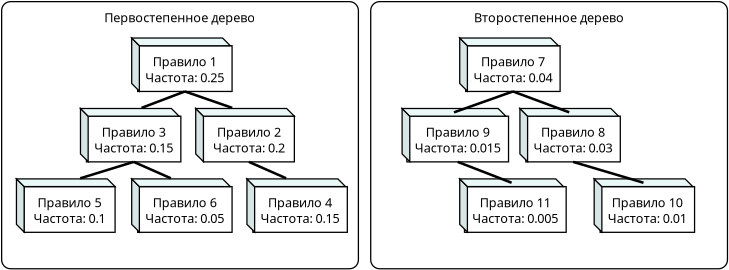 <?xml version="1.0" encoding="UTF-8"?>
<dia:diagram xmlns:dia="http://www.lysator.liu.se/~alla/dia/">
  <dia:layer name="New layer 1" visible="true" active="true">
    <dia:object type="Flowchart - Box" version="0" id="O0">
      <dia:attribute name="obj_pos">
        <dia:point val="39.244,26.558"/>
      </dia:attribute>
      <dia:attribute name="obj_bb">
        <dia:rectangle val="39.194,26.508;67.155,47.464"/>
      </dia:attribute>
      <dia:attribute name="elem_corner">
        <dia:point val="39.244,26.558"/>
      </dia:attribute>
      <dia:attribute name="elem_width">
        <dia:real val="27.86"/>
      </dia:attribute>
      <dia:attribute name="elem_height">
        <dia:real val="20.856"/>
      </dia:attribute>
      <dia:attribute name="border_width">
        <dia:real val="0.1"/>
      </dia:attribute>
      <dia:attribute name="show_background">
        <dia:boolean val="true"/>
      </dia:attribute>
      <dia:attribute name="corner_radius">
        <dia:real val="0.7"/>
      </dia:attribute>
      <dia:attribute name="padding">
        <dia:real val="0.5"/>
      </dia:attribute>
      <dia:attribute name="text">
        <dia:composite type="text">
          <dia:attribute name="string">
            <dia:string>#Первостепенное дерево














#</dia:string>
          </dia:attribute>
          <dia:attribute name="font">
            <dia:font family="Spectral" style="0" name="Courier"/>
          </dia:attribute>
          <dia:attribute name="height">
            <dia:real val="1.235"/>
          </dia:attribute>
          <dia:attribute name="pos">
            <dia:point val="53.174,28.154"/>
          </dia:attribute>
          <dia:attribute name="color">
            <dia:color val="#000000"/>
          </dia:attribute>
          <dia:attribute name="alignment">
            <dia:enum val="1"/>
          </dia:attribute>
        </dia:composite>
      </dia:attribute>
    </dia:object>
    <dia:object type="Flowchart - Box" version="0" id="O1">
      <dia:attribute name="obj_pos">
        <dia:point val="68.065,26.558"/>
      </dia:attribute>
      <dia:attribute name="obj_bb">
        <dia:rectangle val="68.015,26.508;95.975,47.464"/>
      </dia:attribute>
      <dia:attribute name="elem_corner">
        <dia:point val="68.065,26.558"/>
      </dia:attribute>
      <dia:attribute name="elem_width">
        <dia:real val="27.86"/>
      </dia:attribute>
      <dia:attribute name="elem_height">
        <dia:real val="20.856"/>
      </dia:attribute>
      <dia:attribute name="border_width">
        <dia:real val="0.1"/>
      </dia:attribute>
      <dia:attribute name="show_background">
        <dia:boolean val="true"/>
      </dia:attribute>
      <dia:attribute name="corner_radius">
        <dia:real val="0.7"/>
      </dia:attribute>
      <dia:attribute name="padding">
        <dia:real val="0.5"/>
      </dia:attribute>
      <dia:attribute name="text">
        <dia:composite type="text">
          <dia:attribute name="string">
            <dia:string>#Второстепенное дерево














#</dia:string>
          </dia:attribute>
          <dia:attribute name="font">
            <dia:font family="Spectral" style="0" name="Courier"/>
          </dia:attribute>
          <dia:attribute name="height">
            <dia:real val="1.235"/>
          </dia:attribute>
          <dia:attribute name="pos">
            <dia:point val="81.995,28.154"/>
          </dia:attribute>
          <dia:attribute name="color">
            <dia:color val="#000000"/>
          </dia:attribute>
          <dia:attribute name="alignment">
            <dia:enum val="1"/>
          </dia:attribute>
        </dia:composite>
      </dia:attribute>
    </dia:object>
  </dia:layer>
  <dia:layer name="Background" visible="true">
    <dia:group>
      <dia:object type="Flowchart - Box" version="0" id="O2">
        <dia:attribute name="obj_pos">
          <dia:point val="50,30"/>
        </dia:attribute>
        <dia:attribute name="obj_bb">
          <dia:rectangle val="49.95,29.95;57.152,33.619"/>
        </dia:attribute>
        <dia:attribute name="elem_corner">
          <dia:point val="50,30"/>
        </dia:attribute>
        <dia:attribute name="elem_width">
          <dia:real val="7.102"/>
        </dia:attribute>
        <dia:attribute name="elem_height">
          <dia:real val="3.569"/>
        </dia:attribute>
        <dia:attribute name="border_width">
          <dia:real val="0.1"/>
        </dia:attribute>
        <dia:attribute name="show_background">
          <dia:boolean val="true"/>
        </dia:attribute>
        <dia:attribute name="padding">
          <dia:real val="0.5"/>
        </dia:attribute>
        <dia:attribute name="text">
          <dia:composite type="text">
            <dia:attribute name="string">
              <dia:string>#Правило 1
Частота: 0.25#</dia:string>
            </dia:attribute>
            <dia:attribute name="font">
              <dia:font family="Spectral" style="0" name="Courier"/>
            </dia:attribute>
            <dia:attribute name="height">
              <dia:real val="1.235"/>
            </dia:attribute>
            <dia:attribute name="pos">
              <dia:point val="53.551,31.596"/>
            </dia:attribute>
            <dia:attribute name="color">
              <dia:color val="#000000"/>
            </dia:attribute>
            <dia:attribute name="alignment">
              <dia:enum val="1"/>
            </dia:attribute>
          </dia:composite>
        </dia:attribute>
      </dia:object>
      <dia:object type="Standard - Polygon" version="0" id="O3">
        <dia:attribute name="obj_pos">
          <dia:point val="50,33.55"/>
        </dia:attribute>
        <dia:attribute name="obj_bb">
          <dia:rectangle val="49.35,29.279;50.05,33.671"/>
        </dia:attribute>
        <dia:attribute name="poly_points">
          <dia:point val="50,33.55"/>
          <dia:point val="49.4,32.95"/>
          <dia:point val="49.4,29.4"/>
          <dia:point val="50,30"/>
        </dia:attribute>
        <dia:attribute name="line_width">
          <dia:real val="0.1"/>
        </dia:attribute>
        <dia:attribute name="inner_color">
          <dia:color val="#d8e5e5"/>
        </dia:attribute>
        <dia:attribute name="show_background">
          <dia:boolean val="true"/>
        </dia:attribute>
      </dia:object>
      <dia:object type="Standard - Polygon" version="0" id="O4">
        <dia:attribute name="obj_pos">
          <dia:point val="50,30"/>
        </dia:attribute>
        <dia:attribute name="obj_bb">
          <dia:rectangle val="49.279,29.35;57.221,30.05"/>
        </dia:attribute>
        <dia:attribute name="poly_points">
          <dia:point val="50,30"/>
          <dia:point val="57.1,30"/>
          <dia:point val="56.5,29.4"/>
          <dia:point val="49.4,29.4"/>
        </dia:attribute>
        <dia:attribute name="line_width">
          <dia:real val="0.1"/>
        </dia:attribute>
        <dia:attribute name="inner_color">
          <dia:color val="#eaf8f8"/>
        </dia:attribute>
        <dia:attribute name="show_background">
          <dia:boolean val="true"/>
        </dia:attribute>
      </dia:object>
    </dia:group>
    <dia:group>
      <dia:object type="Flowchart - Box" version="0" id="O5">
        <dia:attribute name="obj_pos">
          <dia:point val="46,35.5"/>
        </dia:attribute>
        <dia:attribute name="obj_bb">
          <dia:rectangle val="45.95,35.45;53.152,39.119"/>
        </dia:attribute>
        <dia:attribute name="elem_corner">
          <dia:point val="46,35.5"/>
        </dia:attribute>
        <dia:attribute name="elem_width">
          <dia:real val="7.102"/>
        </dia:attribute>
        <dia:attribute name="elem_height">
          <dia:real val="3.569"/>
        </dia:attribute>
        <dia:attribute name="border_width">
          <dia:real val="0.1"/>
        </dia:attribute>
        <dia:attribute name="show_background">
          <dia:boolean val="true"/>
        </dia:attribute>
        <dia:attribute name="padding">
          <dia:real val="0.5"/>
        </dia:attribute>
        <dia:attribute name="text">
          <dia:composite type="text">
            <dia:attribute name="string">
              <dia:string>#Правило 3
Частота: 0.15#</dia:string>
            </dia:attribute>
            <dia:attribute name="font">
              <dia:font family="Spectral" style="0" name="Courier"/>
            </dia:attribute>
            <dia:attribute name="height">
              <dia:real val="1.235"/>
            </dia:attribute>
            <dia:attribute name="pos">
              <dia:point val="49.551,37.096"/>
            </dia:attribute>
            <dia:attribute name="color">
              <dia:color val="#000000"/>
            </dia:attribute>
            <dia:attribute name="alignment">
              <dia:enum val="1"/>
            </dia:attribute>
          </dia:composite>
        </dia:attribute>
      </dia:object>
      <dia:object type="Standard - Polygon" version="0" id="O6">
        <dia:attribute name="obj_pos">
          <dia:point val="46,39.05"/>
        </dia:attribute>
        <dia:attribute name="obj_bb">
          <dia:rectangle val="45.35,34.779;46.05,39.171"/>
        </dia:attribute>
        <dia:attribute name="poly_points">
          <dia:point val="46,39.05"/>
          <dia:point val="45.4,38.45"/>
          <dia:point val="45.4,34.9"/>
          <dia:point val="46,35.5"/>
        </dia:attribute>
        <dia:attribute name="line_width">
          <dia:real val="0.1"/>
        </dia:attribute>
        <dia:attribute name="inner_color">
          <dia:color val="#d8e5e5"/>
        </dia:attribute>
        <dia:attribute name="show_background">
          <dia:boolean val="true"/>
        </dia:attribute>
      </dia:object>
      <dia:object type="Standard - Polygon" version="0" id="O7">
        <dia:attribute name="obj_pos">
          <dia:point val="46,35.5"/>
        </dia:attribute>
        <dia:attribute name="obj_bb">
          <dia:rectangle val="45.279,34.85;53.221,35.55"/>
        </dia:attribute>
        <dia:attribute name="poly_points">
          <dia:point val="46,35.5"/>
          <dia:point val="53.1,35.5"/>
          <dia:point val="52.5,34.9"/>
          <dia:point val="45.4,34.9"/>
        </dia:attribute>
        <dia:attribute name="line_width">
          <dia:real val="0.1"/>
        </dia:attribute>
        <dia:attribute name="inner_color">
          <dia:color val="#eaf8f8"/>
        </dia:attribute>
        <dia:attribute name="show_background">
          <dia:boolean val="true"/>
        </dia:attribute>
      </dia:object>
    </dia:group>
    <dia:group>
      <dia:object type="Flowchart - Box" version="0" id="O8">
        <dia:attribute name="obj_pos">
          <dia:point val="55,35.5"/>
        </dia:attribute>
        <dia:attribute name="obj_bb">
          <dia:rectangle val="54.95,35.45;62.152,39.119"/>
        </dia:attribute>
        <dia:attribute name="elem_corner">
          <dia:point val="55,35.5"/>
        </dia:attribute>
        <dia:attribute name="elem_width">
          <dia:real val="7.102"/>
        </dia:attribute>
        <dia:attribute name="elem_height">
          <dia:real val="3.569"/>
        </dia:attribute>
        <dia:attribute name="border_width">
          <dia:real val="0.1"/>
        </dia:attribute>
        <dia:attribute name="show_background">
          <dia:boolean val="true"/>
        </dia:attribute>
        <dia:attribute name="padding">
          <dia:real val="0.5"/>
        </dia:attribute>
        <dia:attribute name="text">
          <dia:composite type="text">
            <dia:attribute name="string">
              <dia:string>#Правило 2
Частота: 0.2#</dia:string>
            </dia:attribute>
            <dia:attribute name="font">
              <dia:font family="Spectral" style="0" name="Courier"/>
            </dia:attribute>
            <dia:attribute name="height">
              <dia:real val="1.235"/>
            </dia:attribute>
            <dia:attribute name="pos">
              <dia:point val="58.551,37.096"/>
            </dia:attribute>
            <dia:attribute name="color">
              <dia:color val="#000000"/>
            </dia:attribute>
            <dia:attribute name="alignment">
              <dia:enum val="1"/>
            </dia:attribute>
          </dia:composite>
        </dia:attribute>
      </dia:object>
      <dia:object type="Standard - Polygon" version="0" id="O9">
        <dia:attribute name="obj_pos">
          <dia:point val="55,39.05"/>
        </dia:attribute>
        <dia:attribute name="obj_bb">
          <dia:rectangle val="54.35,34.779;55.05,39.171"/>
        </dia:attribute>
        <dia:attribute name="poly_points">
          <dia:point val="55,39.05"/>
          <dia:point val="54.4,38.45"/>
          <dia:point val="54.4,34.9"/>
          <dia:point val="55,35.5"/>
        </dia:attribute>
        <dia:attribute name="line_width">
          <dia:real val="0.1"/>
        </dia:attribute>
        <dia:attribute name="inner_color">
          <dia:color val="#d8e5e5"/>
        </dia:attribute>
        <dia:attribute name="show_background">
          <dia:boolean val="true"/>
        </dia:attribute>
      </dia:object>
      <dia:object type="Standard - Polygon" version="0" id="O10">
        <dia:attribute name="obj_pos">
          <dia:point val="55,35.5"/>
        </dia:attribute>
        <dia:attribute name="obj_bb">
          <dia:rectangle val="54.279,34.85;62.221,35.55"/>
        </dia:attribute>
        <dia:attribute name="poly_points">
          <dia:point val="55,35.5"/>
          <dia:point val="62.1,35.5"/>
          <dia:point val="61.5,34.9"/>
          <dia:point val="54.4,34.9"/>
        </dia:attribute>
        <dia:attribute name="line_width">
          <dia:real val="0.1"/>
        </dia:attribute>
        <dia:attribute name="inner_color">
          <dia:color val="#eaf8f8"/>
        </dia:attribute>
        <dia:attribute name="show_background">
          <dia:boolean val="true"/>
        </dia:attribute>
      </dia:object>
    </dia:group>
    <dia:group>
      <dia:object type="Flowchart - Box" version="0" id="O11">
        <dia:attribute name="obj_pos">
          <dia:point val="41,41"/>
        </dia:attribute>
        <dia:attribute name="obj_bb">
          <dia:rectangle val="40.95,40.95;48.152,44.619"/>
        </dia:attribute>
        <dia:attribute name="elem_corner">
          <dia:point val="41,41"/>
        </dia:attribute>
        <dia:attribute name="elem_width">
          <dia:real val="7.102"/>
        </dia:attribute>
        <dia:attribute name="elem_height">
          <dia:real val="3.569"/>
        </dia:attribute>
        <dia:attribute name="border_width">
          <dia:real val="0.1"/>
        </dia:attribute>
        <dia:attribute name="show_background">
          <dia:boolean val="true"/>
        </dia:attribute>
        <dia:attribute name="padding">
          <dia:real val="0.5"/>
        </dia:attribute>
        <dia:attribute name="text">
          <dia:composite type="text">
            <dia:attribute name="string">
              <dia:string>#Правило 5
Частота: 0.1#</dia:string>
            </dia:attribute>
            <dia:attribute name="font">
              <dia:font family="Spectral" style="0" name="Courier"/>
            </dia:attribute>
            <dia:attribute name="height">
              <dia:real val="1.235"/>
            </dia:attribute>
            <dia:attribute name="pos">
              <dia:point val="44.551,42.596"/>
            </dia:attribute>
            <dia:attribute name="color">
              <dia:color val="#000000"/>
            </dia:attribute>
            <dia:attribute name="alignment">
              <dia:enum val="1"/>
            </dia:attribute>
          </dia:composite>
        </dia:attribute>
      </dia:object>
      <dia:object type="Standard - Polygon" version="0" id="O12">
        <dia:attribute name="obj_pos">
          <dia:point val="41,44.55"/>
        </dia:attribute>
        <dia:attribute name="obj_bb">
          <dia:rectangle val="40.35,40.279;41.05,44.671"/>
        </dia:attribute>
        <dia:attribute name="poly_points">
          <dia:point val="41,44.55"/>
          <dia:point val="40.4,43.95"/>
          <dia:point val="40.4,40.4"/>
          <dia:point val="41,41"/>
        </dia:attribute>
        <dia:attribute name="line_width">
          <dia:real val="0.1"/>
        </dia:attribute>
        <dia:attribute name="inner_color">
          <dia:color val="#d8e5e5"/>
        </dia:attribute>
        <dia:attribute name="show_background">
          <dia:boolean val="true"/>
        </dia:attribute>
      </dia:object>
      <dia:object type="Standard - Polygon" version="0" id="O13">
        <dia:attribute name="obj_pos">
          <dia:point val="41,41"/>
        </dia:attribute>
        <dia:attribute name="obj_bb">
          <dia:rectangle val="40.279,40.35;48.221,41.05"/>
        </dia:attribute>
        <dia:attribute name="poly_points">
          <dia:point val="41,41"/>
          <dia:point val="48.1,41"/>
          <dia:point val="47.5,40.4"/>
          <dia:point val="40.4,40.4"/>
        </dia:attribute>
        <dia:attribute name="line_width">
          <dia:real val="0.1"/>
        </dia:attribute>
        <dia:attribute name="inner_color">
          <dia:color val="#eaf8f8"/>
        </dia:attribute>
        <dia:attribute name="show_background">
          <dia:boolean val="true"/>
        </dia:attribute>
      </dia:object>
    </dia:group>
    <dia:object type="Flowchart - Box" version="0" id="O14">
      <dia:attribute name="obj_pos">
        <dia:point val="50,41"/>
      </dia:attribute>
      <dia:attribute name="obj_bb">
        <dia:rectangle val="49.95,40.95;57.152,44.619"/>
      </dia:attribute>
      <dia:attribute name="elem_corner">
        <dia:point val="50,41"/>
      </dia:attribute>
      <dia:attribute name="elem_width">
        <dia:real val="7.102"/>
      </dia:attribute>
      <dia:attribute name="elem_height">
        <dia:real val="3.569"/>
      </dia:attribute>
      <dia:attribute name="border_width">
        <dia:real val="0.1"/>
      </dia:attribute>
      <dia:attribute name="show_background">
        <dia:boolean val="true"/>
      </dia:attribute>
      <dia:attribute name="padding">
        <dia:real val="0.5"/>
      </dia:attribute>
      <dia:attribute name="text">
        <dia:composite type="text">
          <dia:attribute name="string">
            <dia:string>#Правило 6
Частота: 0.05#</dia:string>
          </dia:attribute>
          <dia:attribute name="font">
            <dia:font family="Spectral" style="0" name="Courier"/>
          </dia:attribute>
          <dia:attribute name="height">
            <dia:real val="1.235"/>
          </dia:attribute>
          <dia:attribute name="pos">
            <dia:point val="53.551,42.596"/>
          </dia:attribute>
          <dia:attribute name="color">
            <dia:color val="#000000"/>
          </dia:attribute>
          <dia:attribute name="alignment">
            <dia:enum val="1"/>
          </dia:attribute>
        </dia:composite>
      </dia:attribute>
    </dia:object>
    <dia:object type="Standard - Polygon" version="0" id="O15">
      <dia:attribute name="obj_pos">
        <dia:point val="50,44.55"/>
      </dia:attribute>
      <dia:attribute name="obj_bb">
        <dia:rectangle val="49.35,40.279;50.05,44.671"/>
      </dia:attribute>
      <dia:attribute name="poly_points">
        <dia:point val="50,44.55"/>
        <dia:point val="49.4,43.95"/>
        <dia:point val="49.4,40.4"/>
        <dia:point val="50,41"/>
      </dia:attribute>
      <dia:attribute name="line_width">
        <dia:real val="0.1"/>
      </dia:attribute>
      <dia:attribute name="inner_color">
        <dia:color val="#d8e5e5"/>
      </dia:attribute>
      <dia:attribute name="show_background">
        <dia:boolean val="true"/>
      </dia:attribute>
    </dia:object>
    <dia:object type="Standard - Polygon" version="0" id="O16">
      <dia:attribute name="obj_pos">
        <dia:point val="50,41"/>
      </dia:attribute>
      <dia:attribute name="obj_bb">
        <dia:rectangle val="49.279,40.35;57.221,41.05"/>
      </dia:attribute>
      <dia:attribute name="poly_points">
        <dia:point val="50,41"/>
        <dia:point val="57.1,41"/>
        <dia:point val="56.5,40.4"/>
        <dia:point val="49.4,40.4"/>
      </dia:attribute>
      <dia:attribute name="line_width">
        <dia:real val="0.1"/>
      </dia:attribute>
      <dia:attribute name="inner_color">
        <dia:color val="#eaf8f8"/>
      </dia:attribute>
      <dia:attribute name="show_background">
        <dia:boolean val="true"/>
      </dia:attribute>
    </dia:object>
    <dia:group>
      <dia:object type="Flowchart - Box" version="0" id="O17">
        <dia:attribute name="obj_pos">
          <dia:point val="59,41"/>
        </dia:attribute>
        <dia:attribute name="obj_bb">
          <dia:rectangle val="58.95,40.95;66.152,44.619"/>
        </dia:attribute>
        <dia:attribute name="elem_corner">
          <dia:point val="59,41"/>
        </dia:attribute>
        <dia:attribute name="elem_width">
          <dia:real val="7.102"/>
        </dia:attribute>
        <dia:attribute name="elem_height">
          <dia:real val="3.569"/>
        </dia:attribute>
        <dia:attribute name="border_width">
          <dia:real val="0.1"/>
        </dia:attribute>
        <dia:attribute name="show_background">
          <dia:boolean val="true"/>
        </dia:attribute>
        <dia:attribute name="padding">
          <dia:real val="0.5"/>
        </dia:attribute>
        <dia:attribute name="text">
          <dia:composite type="text">
            <dia:attribute name="string">
              <dia:string>#Правило 4
Частота: 0.15#</dia:string>
            </dia:attribute>
            <dia:attribute name="font">
              <dia:font family="Spectral" style="0" name="Courier"/>
            </dia:attribute>
            <dia:attribute name="height">
              <dia:real val="1.235"/>
            </dia:attribute>
            <dia:attribute name="pos">
              <dia:point val="62.551,42.596"/>
            </dia:attribute>
            <dia:attribute name="color">
              <dia:color val="#000000"/>
            </dia:attribute>
            <dia:attribute name="alignment">
              <dia:enum val="1"/>
            </dia:attribute>
          </dia:composite>
        </dia:attribute>
      </dia:object>
      <dia:object type="Standard - Polygon" version="0" id="O18">
        <dia:attribute name="obj_pos">
          <dia:point val="59,44.55"/>
        </dia:attribute>
        <dia:attribute name="obj_bb">
          <dia:rectangle val="58.35,40.279;59.05,44.671"/>
        </dia:attribute>
        <dia:attribute name="poly_points">
          <dia:point val="59,44.55"/>
          <dia:point val="58.4,43.95"/>
          <dia:point val="58.4,40.4"/>
          <dia:point val="59,41"/>
        </dia:attribute>
        <dia:attribute name="line_width">
          <dia:real val="0.1"/>
        </dia:attribute>
        <dia:attribute name="inner_color">
          <dia:color val="#d8e5e5"/>
        </dia:attribute>
        <dia:attribute name="show_background">
          <dia:boolean val="true"/>
        </dia:attribute>
      </dia:object>
      <dia:object type="Standard - Polygon" version="0" id="O19">
        <dia:attribute name="obj_pos">
          <dia:point val="59,41"/>
        </dia:attribute>
        <dia:attribute name="obj_bb">
          <dia:rectangle val="58.279,40.35;66.221,41.05"/>
        </dia:attribute>
        <dia:attribute name="poly_points">
          <dia:point val="59,41"/>
          <dia:point val="66.1,41"/>
          <dia:point val="65.5,40.4"/>
          <dia:point val="58.4,40.4"/>
        </dia:attribute>
        <dia:attribute name="line_width">
          <dia:real val="0.1"/>
        </dia:attribute>
        <dia:attribute name="inner_color">
          <dia:color val="#eaf8f8"/>
        </dia:attribute>
        <dia:attribute name="show_background">
          <dia:boolean val="true"/>
        </dia:attribute>
      </dia:object>
    </dia:group>
    <dia:group>
      <dia:object type="Flowchart - Box" version="0" id="O20">
        <dia:attribute name="obj_pos">
          <dia:point val="75.616,41"/>
        </dia:attribute>
        <dia:attribute name="obj_bb">
          <dia:rectangle val="75.566,40.95;83.148,44.619"/>
        </dia:attribute>
        <dia:attribute name="elem_corner">
          <dia:point val="75.616,41"/>
        </dia:attribute>
        <dia:attribute name="elem_width">
          <dia:real val="7.483"/>
        </dia:attribute>
        <dia:attribute name="elem_height">
          <dia:real val="3.569"/>
        </dia:attribute>
        <dia:attribute name="border_width">
          <dia:real val="0.1"/>
        </dia:attribute>
        <dia:attribute name="show_background">
          <dia:boolean val="true"/>
        </dia:attribute>
        <dia:attribute name="padding">
          <dia:real val="0.5"/>
        </dia:attribute>
        <dia:attribute name="text">
          <dia:composite type="text">
            <dia:attribute name="string">
              <dia:string>#Правило 11
Частота: 0.005#</dia:string>
            </dia:attribute>
            <dia:attribute name="font">
              <dia:font family="Spectral" style="0" name="Courier"/>
            </dia:attribute>
            <dia:attribute name="height">
              <dia:real val="1.235"/>
            </dia:attribute>
            <dia:attribute name="pos">
              <dia:point val="79.357,42.596"/>
            </dia:attribute>
            <dia:attribute name="color">
              <dia:color val="#000000"/>
            </dia:attribute>
            <dia:attribute name="alignment">
              <dia:enum val="1"/>
            </dia:attribute>
          </dia:composite>
        </dia:attribute>
      </dia:object>
      <dia:object type="Standard - Polygon" version="0" id="O21">
        <dia:attribute name="obj_pos">
          <dia:point val="75.616,44.55"/>
        </dia:attribute>
        <dia:attribute name="obj_bb">
          <dia:rectangle val="74.966,40.279;75.666,44.671"/>
        </dia:attribute>
        <dia:attribute name="poly_points">
          <dia:point val="75.616,44.55"/>
          <dia:point val="75.016,43.95"/>
          <dia:point val="75.016,40.4"/>
          <dia:point val="75.616,41"/>
        </dia:attribute>
        <dia:attribute name="line_width">
          <dia:real val="0.1"/>
        </dia:attribute>
        <dia:attribute name="inner_color">
          <dia:color val="#d8e5e5"/>
        </dia:attribute>
        <dia:attribute name="show_background">
          <dia:boolean val="true"/>
        </dia:attribute>
      </dia:object>
      <dia:object type="Standard - Polygon" version="0" id="O22">
        <dia:attribute name="obj_pos">
          <dia:point val="75.616,41"/>
        </dia:attribute>
        <dia:attribute name="obj_bb">
          <dia:rectangle val="74.895,40.35;83.236,41.05"/>
        </dia:attribute>
        <dia:attribute name="poly_points">
          <dia:point val="75.616,41"/>
          <dia:point val="83.116,41"/>
          <dia:point val="82.516,40.4"/>
          <dia:point val="75.016,40.4"/>
        </dia:attribute>
        <dia:attribute name="line_width">
          <dia:real val="0.1"/>
        </dia:attribute>
        <dia:attribute name="inner_color">
          <dia:color val="#eaf8f8"/>
        </dia:attribute>
        <dia:attribute name="show_background">
          <dia:boolean val="true"/>
        </dia:attribute>
      </dia:object>
    </dia:group>
    <dia:group>
      <dia:object type="Flowchart - Box" version="0" id="O23">
        <dia:attribute name="obj_pos">
          <dia:point val="86.116,41"/>
        </dia:attribute>
        <dia:attribute name="obj_bb">
          <dia:rectangle val="86.066,40.95;93.268,44.619"/>
        </dia:attribute>
        <dia:attribute name="elem_corner">
          <dia:point val="86.116,41"/>
        </dia:attribute>
        <dia:attribute name="elem_width">
          <dia:real val="7.102"/>
        </dia:attribute>
        <dia:attribute name="elem_height">
          <dia:real val="3.569"/>
        </dia:attribute>
        <dia:attribute name="border_width">
          <dia:real val="0.1"/>
        </dia:attribute>
        <dia:attribute name="show_background">
          <dia:boolean val="true"/>
        </dia:attribute>
        <dia:attribute name="padding">
          <dia:real val="0.5"/>
        </dia:attribute>
        <dia:attribute name="text">
          <dia:composite type="text">
            <dia:attribute name="string">
              <dia:string>#Правило 10
Частота: 0.01#</dia:string>
            </dia:attribute>
            <dia:attribute name="font">
              <dia:font family="Spectral" style="0" name="Courier"/>
            </dia:attribute>
            <dia:attribute name="height">
              <dia:real val="1.235"/>
            </dia:attribute>
            <dia:attribute name="pos">
              <dia:point val="89.667,42.596"/>
            </dia:attribute>
            <dia:attribute name="color">
              <dia:color val="#000000"/>
            </dia:attribute>
            <dia:attribute name="alignment">
              <dia:enum val="1"/>
            </dia:attribute>
          </dia:composite>
        </dia:attribute>
      </dia:object>
      <dia:object type="Standard - Polygon" version="0" id="O24">
        <dia:attribute name="obj_pos">
          <dia:point val="86.116,44.55"/>
        </dia:attribute>
        <dia:attribute name="obj_bb">
          <dia:rectangle val="85.466,40.279;86.166,44.671"/>
        </dia:attribute>
        <dia:attribute name="poly_points">
          <dia:point val="86.116,44.55"/>
          <dia:point val="85.516,43.95"/>
          <dia:point val="85.516,40.4"/>
          <dia:point val="86.116,41"/>
        </dia:attribute>
        <dia:attribute name="line_width">
          <dia:real val="0.1"/>
        </dia:attribute>
        <dia:attribute name="inner_color">
          <dia:color val="#d8e5e5"/>
        </dia:attribute>
        <dia:attribute name="show_background">
          <dia:boolean val="true"/>
        </dia:attribute>
      </dia:object>
      <dia:object type="Standard - Polygon" version="0" id="O25">
        <dia:attribute name="obj_pos">
          <dia:point val="86.116,41"/>
        </dia:attribute>
        <dia:attribute name="obj_bb">
          <dia:rectangle val="85.395,40.35;93.336,41.05"/>
        </dia:attribute>
        <dia:attribute name="poly_points">
          <dia:point val="86.116,41"/>
          <dia:point val="93.216,41"/>
          <dia:point val="92.616,40.4"/>
          <dia:point val="85.516,40.4"/>
        </dia:attribute>
        <dia:attribute name="line_width">
          <dia:real val="0.1"/>
        </dia:attribute>
        <dia:attribute name="inner_color">
          <dia:color val="#eaf8f8"/>
        </dia:attribute>
        <dia:attribute name="show_background">
          <dia:boolean val="true"/>
        </dia:attribute>
      </dia:object>
    </dia:group>
    <dia:group>
      <dia:object type="Flowchart - Box" version="0" id="O26">
        <dia:attribute name="obj_pos">
          <dia:point val="80.316,35.5"/>
        </dia:attribute>
        <dia:attribute name="obj_bb">
          <dia:rectangle val="80.266,35.45;87.468,39.119"/>
        </dia:attribute>
        <dia:attribute name="elem_corner">
          <dia:point val="80.316,35.5"/>
        </dia:attribute>
        <dia:attribute name="elem_width">
          <dia:real val="7.102"/>
        </dia:attribute>
        <dia:attribute name="elem_height">
          <dia:real val="3.569"/>
        </dia:attribute>
        <dia:attribute name="border_width">
          <dia:real val="0.1"/>
        </dia:attribute>
        <dia:attribute name="show_background">
          <dia:boolean val="true"/>
        </dia:attribute>
        <dia:attribute name="padding">
          <dia:real val="0.5"/>
        </dia:attribute>
        <dia:attribute name="text">
          <dia:composite type="text">
            <dia:attribute name="string">
              <dia:string>#Правило 8
Частота: 0.03#</dia:string>
            </dia:attribute>
            <dia:attribute name="font">
              <dia:font family="Spectral" style="0" name="Courier"/>
            </dia:attribute>
            <dia:attribute name="height">
              <dia:real val="1.235"/>
            </dia:attribute>
            <dia:attribute name="pos">
              <dia:point val="83.867,37.096"/>
            </dia:attribute>
            <dia:attribute name="color">
              <dia:color val="#000000"/>
            </dia:attribute>
            <dia:attribute name="alignment">
              <dia:enum val="1"/>
            </dia:attribute>
          </dia:composite>
        </dia:attribute>
      </dia:object>
      <dia:object type="Standard - Polygon" version="0" id="O27">
        <dia:attribute name="obj_pos">
          <dia:point val="80.316,39.05"/>
        </dia:attribute>
        <dia:attribute name="obj_bb">
          <dia:rectangle val="79.666,34.779;80.366,39.171"/>
        </dia:attribute>
        <dia:attribute name="poly_points">
          <dia:point val="80.316,39.05"/>
          <dia:point val="79.716,38.45"/>
          <dia:point val="79.716,34.9"/>
          <dia:point val="80.316,35.5"/>
        </dia:attribute>
        <dia:attribute name="line_width">
          <dia:real val="0.1"/>
        </dia:attribute>
        <dia:attribute name="inner_color">
          <dia:color val="#d8e5e5"/>
        </dia:attribute>
        <dia:attribute name="show_background">
          <dia:boolean val="true"/>
        </dia:attribute>
      </dia:object>
      <dia:object type="Standard - Polygon" version="0" id="O28">
        <dia:attribute name="obj_pos">
          <dia:point val="80.316,35.5"/>
        </dia:attribute>
        <dia:attribute name="obj_bb">
          <dia:rectangle val="79.595,34.85;87.536,35.55"/>
        </dia:attribute>
        <dia:attribute name="poly_points">
          <dia:point val="80.316,35.5"/>
          <dia:point val="87.416,35.5"/>
          <dia:point val="86.816,34.9"/>
          <dia:point val="79.716,34.9"/>
        </dia:attribute>
        <dia:attribute name="line_width">
          <dia:real val="0.1"/>
        </dia:attribute>
        <dia:attribute name="inner_color">
          <dia:color val="#eaf8f8"/>
        </dia:attribute>
        <dia:attribute name="show_background">
          <dia:boolean val="true"/>
        </dia:attribute>
      </dia:object>
    </dia:group>
    <dia:group>
      <dia:object type="Flowchart - Box" version="0" id="O29">
        <dia:attribute name="obj_pos">
          <dia:point val="71.116,35.5"/>
        </dia:attribute>
        <dia:attribute name="obj_bb">
          <dia:rectangle val="71.066,35.45;78.648,39.119"/>
        </dia:attribute>
        <dia:attribute name="elem_corner">
          <dia:point val="71.116,35.5"/>
        </dia:attribute>
        <dia:attribute name="elem_width">
          <dia:real val="7.483"/>
        </dia:attribute>
        <dia:attribute name="elem_height">
          <dia:real val="3.569"/>
        </dia:attribute>
        <dia:attribute name="border_width">
          <dia:real val="0.1"/>
        </dia:attribute>
        <dia:attribute name="show_background">
          <dia:boolean val="true"/>
        </dia:attribute>
        <dia:attribute name="padding">
          <dia:real val="0.5"/>
        </dia:attribute>
        <dia:attribute name="text">
          <dia:composite type="text">
            <dia:attribute name="string">
              <dia:string>#Правило 9
Частота: 0.015#</dia:string>
            </dia:attribute>
            <dia:attribute name="font">
              <dia:font family="Spectral" style="0" name="Courier"/>
            </dia:attribute>
            <dia:attribute name="height">
              <dia:real val="1.235"/>
            </dia:attribute>
            <dia:attribute name="pos">
              <dia:point val="74.857,37.096"/>
            </dia:attribute>
            <dia:attribute name="color">
              <dia:color val="#000000"/>
            </dia:attribute>
            <dia:attribute name="alignment">
              <dia:enum val="1"/>
            </dia:attribute>
          </dia:composite>
        </dia:attribute>
      </dia:object>
      <dia:object type="Standard - Polygon" version="0" id="O30">
        <dia:attribute name="obj_pos">
          <dia:point val="71.116,39.05"/>
        </dia:attribute>
        <dia:attribute name="obj_bb">
          <dia:rectangle val="70.466,34.779;71.166,39.171"/>
        </dia:attribute>
        <dia:attribute name="poly_points">
          <dia:point val="71.116,39.05"/>
          <dia:point val="70.516,38.45"/>
          <dia:point val="70.516,34.9"/>
          <dia:point val="71.116,35.5"/>
        </dia:attribute>
        <dia:attribute name="line_width">
          <dia:real val="0.1"/>
        </dia:attribute>
        <dia:attribute name="inner_color">
          <dia:color val="#d8e5e5"/>
        </dia:attribute>
        <dia:attribute name="show_background">
          <dia:boolean val="true"/>
        </dia:attribute>
      </dia:object>
      <dia:object type="Standard - Polygon" version="0" id="O31">
        <dia:attribute name="obj_pos">
          <dia:point val="71.116,35.5"/>
        </dia:attribute>
        <dia:attribute name="obj_bb">
          <dia:rectangle val="70.395,34.85;78.736,35.55"/>
        </dia:attribute>
        <dia:attribute name="poly_points">
          <dia:point val="71.116,35.5"/>
          <dia:point val="78.616,35.5"/>
          <dia:point val="78.016,34.9"/>
          <dia:point val="70.516,34.9"/>
        </dia:attribute>
        <dia:attribute name="line_width">
          <dia:real val="0.1"/>
        </dia:attribute>
        <dia:attribute name="inner_color">
          <dia:color val="#eaf8f8"/>
        </dia:attribute>
        <dia:attribute name="show_background">
          <dia:boolean val="true"/>
        </dia:attribute>
      </dia:object>
    </dia:group>
    <dia:group>
      <dia:object type="Flowchart - Box" version="0" id="O32">
        <dia:attribute name="obj_pos">
          <dia:point val="75.616,30"/>
        </dia:attribute>
        <dia:attribute name="obj_bb">
          <dia:rectangle val="75.566,29.95;82.768,33.619"/>
        </dia:attribute>
        <dia:attribute name="elem_corner">
          <dia:point val="75.616,30"/>
        </dia:attribute>
        <dia:attribute name="elem_width">
          <dia:real val="7.102"/>
        </dia:attribute>
        <dia:attribute name="elem_height">
          <dia:real val="3.569"/>
        </dia:attribute>
        <dia:attribute name="border_width">
          <dia:real val="0.1"/>
        </dia:attribute>
        <dia:attribute name="show_background">
          <dia:boolean val="true"/>
        </dia:attribute>
        <dia:attribute name="padding">
          <dia:real val="0.5"/>
        </dia:attribute>
        <dia:attribute name="text">
          <dia:composite type="text">
            <dia:attribute name="string">
              <dia:string>#Правило 7
Частота: 0.04#</dia:string>
            </dia:attribute>
            <dia:attribute name="font">
              <dia:font family="Spectral" style="0" name="Courier"/>
            </dia:attribute>
            <dia:attribute name="height">
              <dia:real val="1.235"/>
            </dia:attribute>
            <dia:attribute name="pos">
              <dia:point val="79.167,31.596"/>
            </dia:attribute>
            <dia:attribute name="color">
              <dia:color val="#000000"/>
            </dia:attribute>
            <dia:attribute name="alignment">
              <dia:enum val="1"/>
            </dia:attribute>
          </dia:composite>
        </dia:attribute>
      </dia:object>
      <dia:object type="Standard - Polygon" version="0" id="O33">
        <dia:attribute name="obj_pos">
          <dia:point val="75.616,33.55"/>
        </dia:attribute>
        <dia:attribute name="obj_bb">
          <dia:rectangle val="74.966,29.279;75.666,33.671"/>
        </dia:attribute>
        <dia:attribute name="poly_points">
          <dia:point val="75.616,33.55"/>
          <dia:point val="75.016,32.95"/>
          <dia:point val="75.016,29.4"/>
          <dia:point val="75.616,30"/>
        </dia:attribute>
        <dia:attribute name="line_width">
          <dia:real val="0.1"/>
        </dia:attribute>
        <dia:attribute name="inner_color">
          <dia:color val="#d8e5e5"/>
        </dia:attribute>
        <dia:attribute name="show_background">
          <dia:boolean val="true"/>
        </dia:attribute>
      </dia:object>
      <dia:object type="Standard - Polygon" version="0" id="O34">
        <dia:attribute name="obj_pos">
          <dia:point val="75.616,30"/>
        </dia:attribute>
        <dia:attribute name="obj_bb">
          <dia:rectangle val="74.895,29.35;82.836,30.05"/>
        </dia:attribute>
        <dia:attribute name="poly_points">
          <dia:point val="75.616,30"/>
          <dia:point val="82.716,30"/>
          <dia:point val="82.116,29.4"/>
          <dia:point val="75.016,29.4"/>
        </dia:attribute>
        <dia:attribute name="line_width">
          <dia:real val="0.1"/>
        </dia:attribute>
        <dia:attribute name="inner_color">
          <dia:color val="#eaf8f8"/>
        </dia:attribute>
        <dia:attribute name="show_background">
          <dia:boolean val="true"/>
        </dia:attribute>
      </dia:object>
    </dia:group>
    <dia:object type="Standard - Line" version="0" id="O35">
      <dia:attribute name="obj_pos">
        <dia:point val="53.551,33.569"/>
      </dia:attribute>
      <dia:attribute name="obj_bb">
        <dia:rectangle val="49.121,33.441;53.68,35.329"/>
      </dia:attribute>
      <dia:attribute name="conn_endpoints">
        <dia:point val="53.551,33.569"/>
        <dia:point val="49.25,35.2"/>
      </dia:attribute>
      <dia:attribute name="numcp">
        <dia:int val="1"/>
      </dia:attribute>
      <dia:attribute name="line_width">
        <dia:real val="0.2"/>
      </dia:attribute>
      <dia:connections>
        <dia:connection handle="0" to="O2" connection="13"/>
        <dia:connection handle="1" to="O7" connection="8"/>
      </dia:connections>
    </dia:object>
    <dia:object type="Standard - Line" version="0" id="O36">
      <dia:attribute name="obj_pos">
        <dia:point val="53.551,33.569"/>
      </dia:attribute>
      <dia:attribute name="obj_bb">
        <dia:rectangle val="53.424,33.442;58.377,35.327"/>
      </dia:attribute>
      <dia:attribute name="conn_endpoints">
        <dia:point val="53.551,33.569"/>
        <dia:point val="58.25,35.2"/>
      </dia:attribute>
      <dia:attribute name="numcp">
        <dia:int val="1"/>
      </dia:attribute>
      <dia:attribute name="line_width">
        <dia:real val="0.2"/>
      </dia:attribute>
      <dia:connections>
        <dia:connection handle="0" to="O2" connection="13"/>
        <dia:connection handle="1" to="O10" connection="8"/>
      </dia:connections>
    </dia:object>
    <dia:object type="Standard - Line" version="0" id="O37">
      <dia:attribute name="obj_pos">
        <dia:point val="49.551,39.069"/>
      </dia:attribute>
      <dia:attribute name="obj_bb">
        <dia:rectangle val="44.125,38.944;49.676,40.825"/>
      </dia:attribute>
      <dia:attribute name="conn_endpoints">
        <dia:point val="49.551,39.069"/>
        <dia:point val="44.25,40.7"/>
      </dia:attribute>
      <dia:attribute name="numcp">
        <dia:int val="1"/>
      </dia:attribute>
      <dia:attribute name="line_width">
        <dia:real val="0.2"/>
      </dia:attribute>
      <dia:connections>
        <dia:connection handle="0" to="O5" connection="13"/>
        <dia:connection handle="1" to="O13" connection="8"/>
      </dia:connections>
    </dia:object>
    <dia:object type="Standard - Line" version="0" id="O38">
      <dia:attribute name="obj_pos">
        <dia:point val="49.551,39.069"/>
      </dia:attribute>
      <dia:attribute name="obj_bb">
        <dia:rectangle val="49.419,38.938;53.382,40.832"/>
      </dia:attribute>
      <dia:attribute name="conn_endpoints">
        <dia:point val="49.551,39.069"/>
        <dia:point val="53.25,40.7"/>
      </dia:attribute>
      <dia:attribute name="numcp">
        <dia:int val="1"/>
      </dia:attribute>
      <dia:attribute name="line_width">
        <dia:real val="0.2"/>
      </dia:attribute>
      <dia:connections>
        <dia:connection handle="0" to="O5" connection="13"/>
        <dia:connection handle="1" to="O16" connection="8"/>
      </dia:connections>
    </dia:object>
    <dia:object type="Standard - Line" version="0" id="O39">
      <dia:attribute name="obj_pos">
        <dia:point val="58.551,39.069"/>
      </dia:attribute>
      <dia:attribute name="obj_bb">
        <dia:rectangle val="58.419,38.938;62.382,40.832"/>
      </dia:attribute>
      <dia:attribute name="conn_endpoints">
        <dia:point val="58.551,39.069"/>
        <dia:point val="62.25,40.7"/>
      </dia:attribute>
      <dia:attribute name="numcp">
        <dia:int val="1"/>
      </dia:attribute>
      <dia:attribute name="line_width">
        <dia:real val="0.2"/>
      </dia:attribute>
      <dia:connections>
        <dia:connection handle="0" to="O8" connection="13"/>
        <dia:connection handle="1" to="O19" connection="8"/>
      </dia:connections>
    </dia:object>
    <dia:object type="Standard - Line" version="0" id="O40">
      <dia:attribute name="obj_pos">
        <dia:point val="79.167,33.569"/>
      </dia:attribute>
      <dia:attribute name="obj_bb">
        <dia:rectangle val="74.438,33.442;79.294,35.328"/>
      </dia:attribute>
      <dia:attribute name="conn_endpoints">
        <dia:point val="79.167,33.569"/>
        <dia:point val="74.566,35.2"/>
      </dia:attribute>
      <dia:attribute name="numcp">
        <dia:int val="1"/>
      </dia:attribute>
      <dia:attribute name="line_width">
        <dia:real val="0.2"/>
      </dia:attribute>
    </dia:object>
    <dia:object type="Standard - Line" version="0" id="O41">
      <dia:attribute name="obj_pos">
        <dia:point val="79.167,33.569"/>
      </dia:attribute>
      <dia:attribute name="obj_bb">
        <dia:rectangle val="79.038,33.441;83.694,35.328"/>
      </dia:attribute>
      <dia:attribute name="conn_endpoints">
        <dia:point val="79.167,33.569"/>
        <dia:point val="83.566,35.2"/>
      </dia:attribute>
      <dia:attribute name="numcp">
        <dia:int val="1"/>
      </dia:attribute>
      <dia:attribute name="line_width">
        <dia:real val="0.2"/>
      </dia:attribute>
    </dia:object>
    <dia:object type="Standard - Line" version="0" id="O42">
      <dia:attribute name="obj_pos">
        <dia:point val="74.857,39.069"/>
      </dia:attribute>
      <dia:attribute name="obj_bb">
        <dia:rectangle val="74.728,38.94;79.195,40.829"/>
      </dia:attribute>
      <dia:attribute name="conn_endpoints">
        <dia:point val="74.857,39.069"/>
        <dia:point val="79.066,40.7"/>
      </dia:attribute>
      <dia:attribute name="numcp">
        <dia:int val="1"/>
      </dia:attribute>
      <dia:attribute name="line_width">
        <dia:real val="0.2"/>
      </dia:attribute>
    </dia:object>
    <dia:object type="Standard - Line" version="0" id="O43">
      <dia:attribute name="obj_pos">
        <dia:point val="83.867,39.069"/>
      </dia:attribute>
      <dia:attribute name="obj_bb">
        <dia:rectangle val="83.742,38.945;89.49,40.824"/>
      </dia:attribute>
      <dia:attribute name="conn_endpoints">
        <dia:point val="83.867,39.069"/>
        <dia:point val="89.366,40.7"/>
      </dia:attribute>
      <dia:attribute name="numcp">
        <dia:int val="1"/>
      </dia:attribute>
      <dia:attribute name="line_width">
        <dia:real val="0.2"/>
      </dia:attribute>
    </dia:object>
  </dia:layer>
</dia:diagram>
